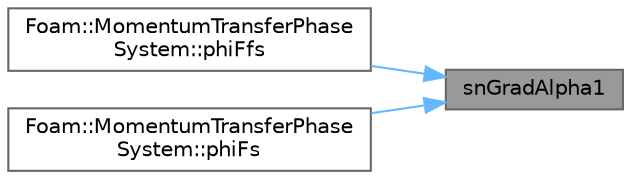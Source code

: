 digraph "snGradAlpha1"
{
 // LATEX_PDF_SIZE
  bgcolor="transparent";
  edge [fontname=Helvetica,fontsize=10,labelfontname=Helvetica,labelfontsize=10];
  node [fontname=Helvetica,fontsize=10,shape=box,height=0.2,width=0.4];
  rankdir="RL";
  Node1 [id="Node000001",label="snGradAlpha1",height=0.2,width=0.4,color="gray40", fillcolor="grey60", style="filled", fontcolor="black",tooltip=" "];
  Node1 -> Node2 [id="edge1_Node000001_Node000002",dir="back",color="steelblue1",style="solid",tooltip=" "];
  Node2 [id="Node000002",label="Foam::MomentumTransferPhase\lSystem::phiFfs",height=0.2,width=0.4,color="grey40", fillcolor="white", style="filled",URL="$classFoam_1_1MomentumTransferPhaseSystem.html#abba55466635624cfc495ba28f6174513",tooltip=" "];
  Node1 -> Node3 [id="edge2_Node000001_Node000003",dir="back",color="steelblue1",style="solid",tooltip=" "];
  Node3 [id="Node000003",label="Foam::MomentumTransferPhase\lSystem::phiFs",height=0.2,width=0.4,color="grey40", fillcolor="white", style="filled",URL="$classFoam_1_1MomentumTransferPhaseSystem.html#a2188dc7d3e0ff84caaf7b56e833d3b7a",tooltip=" "];
}
